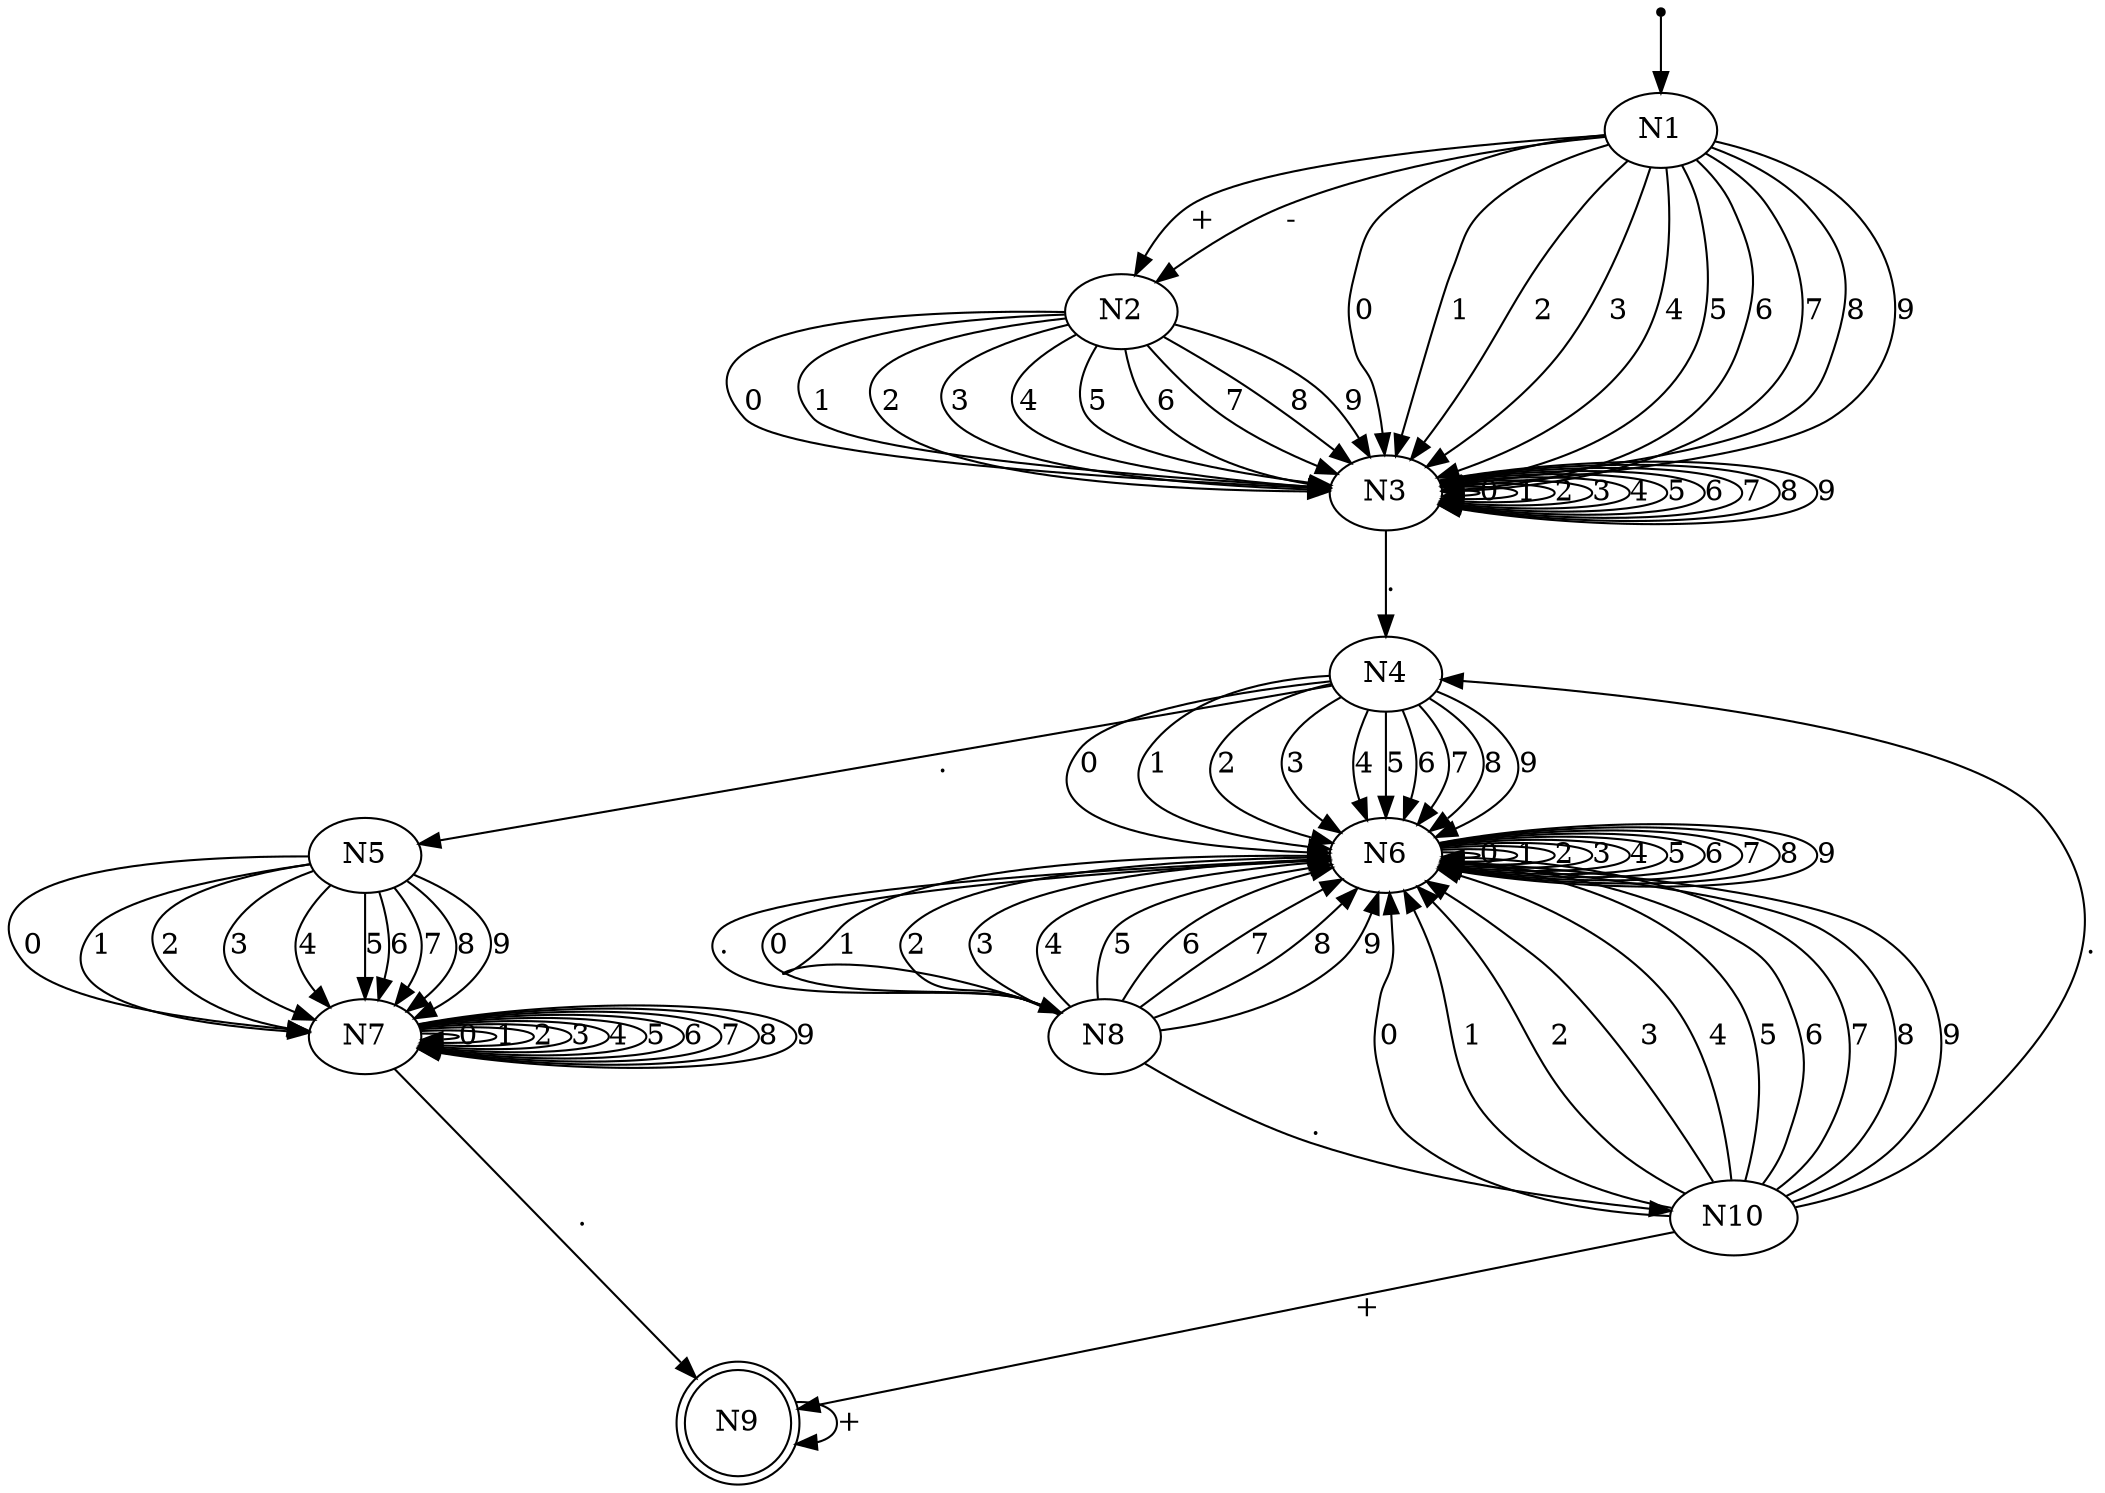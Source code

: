 digraph {
	graph [bb="0,0,911,706.1"];
	node [label="\N"];
	N1	[height=0.5,
		pos="725.25,647.5",
		width=0.75];
	N2	[height=0.5,
		pos="484.25,559.75",
		width=0.75];
	N1 -> N2	[label="+",
		lp="519.37,603.62",
		pos="e,490.11,577.58 698.3,644.79 648.51,641.2 544.49,631.47 515,611.5 506.42,605.68 499.83,596.6 495,587.71"];
	N1 -> N2	[label="-",
		lp="559.5,603.62",
		pos="e,500.09,574.71 698.27,644.28 664.12,640.72 604.06,631.93 556.75,611.5 539.45,604.02 522.08,592.05 508.68,581.62"];
	N3	[height=0.5,
		pos="600.25,472",
		width=0.75];
	N1 -> N3	[label=0,
		lp="593.62,559.75",
		pos="e,597.51,490.28 698.06,645.16 671.24,642.47 630.55,634.57 604.25,611.5 591.94,600.7 592.85,593.77 589.5,577.75 586.23,562.08 588.26,\
557.7 589.5,541.75 589.58,540.69 592.83,519.95 595.74,501.53"];
	N1 -> N3	[label=1,
		lp="632.62,559.75",
		pos="e,604.08,490.1 700,640.32 683.2,635.08 661.66,626.05 647.25,611.5 631.64,595.73 615.44,536.96 606.73,501.23"];
	N1 -> N3	[label=2,
		lp="669.62,559.75",
		pos="e,611.65,488.54 709.83,632.54 703.43,626.39 696.14,618.89 690.25,611.5 656.39,569.02 655.49,553.12 625.25,508 623.02,504.67 620.63,\
501.2 618.24,497.8"];
	N1 -> N3	[label=3,
		lp="701.62,559.75",
		pos="e,617.79,486.14 719.56,629.6 711.88,608.08 696.85,570.27 677.25,541.75 665.37,524.45 659.82,522.05 644.25,508 638.73,503.02 632.61,\
497.9 626.72,493.18"];
	N1 -> N3	[label=4,
		lp="726.62,559.75",
		pos="e,624.08,481.19 726.8,629.37 727.92,607.26 726.86,568.48 709.25,541.75 691.56,514.89 659.38,496.52 634.55,485.57"];
	N1 -> N3	[label=5,
		lp="745.62,559.75",
		pos="e,626.39,477.13 734.42,630.27 737.19,624.52 739.86,617.89 741.25,611.5 745.54,591.78 738.86,550.91 734.25,541.75 715.95,505.39 670.37,\
487.83 637.45,479.65"];
	N1 -> N3	[label=6,
		lp="764.62,559.75",
		pos="e,627.15,475.19 741.56,632.82 747.36,626.92 753.2,619.54 756.25,611.5 760.98,599.02 765.1,574.57 753.25,541.75 746.91,524.19 743.66,\
518.54 728.25,508 701.5,489.69 665.5,480.94 638.49,476.76"];
	N1 -> N3	[label=7,
		lp="788.62,559.75",
		pos="e,627.61,473.19 746.8,636.3 756.46,630.5 766.86,622.22 772.25,611.5 793.31,569.55 789.42,535.31 751.25,508 718.21,484.36 671.63,\
476.43 638.97,473.9"];
	N1 -> N3	[label=8,
		lp="811.62,559.75",
		pos="e,627.46,472.2 749.57,639.34 763.62,633.94 780.41,625.1 790.25,611.5 817.54,573.79 812.78,534.12 774.25,508 733.75,480.53 676.53,\
473.68 638.93,472.43"];
	N1 -> N3	[label=9,
		lp="829.62,559.75",
		pos="e,627.29,475.15 751.07,641.88 769.71,637.25 794.15,628.3 809.25,611.5 830.18,588.2 828.17,571.77 819.25,541.75 814.15,524.58 812.18,\
517.88 797.25,508 771.77,491.14 688.3,480.92 638.56,476.18"];
	N2 -> N3	[label=0,
		lp="326.62,515.87",
		pos="e,573.05,474.41 457.17,558.84 401.79,558.16 283.96,551.7 322.5,508 338.07,490.34 489.11,479.37 561.69,475.07"];
	N2 -> N3	[label=1,
		lp="356.62,515.87",
		pos="e,573.09,472.58 457.14,557.43 410.25,554.19 321.8,543.34 352.5,508 379.13,477.34 498.99,472.79 561.71,472.57"];
	N2 -> N3	[label=2,
		lp="386.62,515.87",
		pos="e,573.18,473.17 457.82,555.33 420.46,549.46 359.2,535.34 382.5,508 405.1,481.47 505.68,474.97 561.9,473.43"];
	N2 -> N3	[label=3,
		lp="416.62,515.87",
		pos="e,573.26,473.94 459.31,552.02 432.57,543.59 396.02,527.83 412.5,508 431.1,485.61 512.46,477.47 561.77,474.56"];
	N2 -> N3	[label=4,
		lp="446.62,515.87",
		pos="e,573.34,475 464.11,547.32 448.62,537.08 431.57,521.61 442.5,508 457.19,489.69 520.1,480.36 561.9,476.09"];
	N2 -> N3	[label=5,
		lp="476.62,515.87",
		pos="e,573.64,476.49 474.24,542.66 468.94,531.89 464.93,517.92 472.5,508 483.42,493.69 528.75,483.79 562.33,478.26"];
	N2 -> N3	[label=6,
		lp="506.62,515.87",
		pos="e,573.69,476.2 486.58,541.68 488.9,530.75 493.49,516.99 502.5,508 518.57,491.95 542.49,483.22 562.65,478.49"];
	N2 -> N3	[label=7,
		lp="536.62,515.87",
		pos="e,577.8,482.29 496.61,543.22 505.73,532.43 518.89,518.21 532.5,508 543.2,499.97 556.01,492.82 567.6,487.11"];
	N2 -> N3	[label=8,
		lp="560.62,515.87",
		pos="e,584,486.79 503.18,546.86 513.43,540.28 526.21,531.81 537.25,523.75 550.14,514.33 563.99,503.28 575.42,493.89"];
	N2 -> N3	[label=9,
		lp="584.62,515.87",
		pos="e,592.77,489.47 509.21,552.47 526.88,547.08 550.34,537.89 567.25,523.75 575.25,517.06 582,507.93 587.27,499.27"];
	N3 -> N3	[label=0,
		lp="648.62,472",
		pos="e,627.49,470.5 627.49,473.49 637.27,473.53 645.25,473.03 645.25,472 645.25,471.42 642.73,471 638.78,470.76"];
	N3 -> N3	[label=1,
		lp="666.62,472",
		pos="e,627.45,469.26 627.45,474.73 645.59,475.5 663.25,474.59 663.25,472 663.25,469.95 652.25,468.95 638.7,469"];
	N3 -> N3	[label=2,
		lp="684.62,472",
		pos="e,627.22,468.39 627.22,475.6 653.05,477.53 681.25,476.33 681.25,472 681.25,468.29 660.61,466.87 638.47,467.75"];
	N3 -> N3	[label=3,
		lp="702.62,472",
		pos="e,626.86,467.77 626.86,476.23 659.97,479.58 699.25,478.17 699.25,472 699.25,466.52 668.36,464.79 638.28,466.81"];
	N3 -> N3	[label=4,
		lp="720.62,472",
		pos="e,626.69,467.28 626.69,476.71 666.74,481.61 717.25,480.04 717.25,472 717.25,464.67 675.41,462.71 637.7,466.12"];
	N3 -> N3	[label=5,
		lp="738.62,472",
		pos="e,626.42,466.92 626.42,477.07 673.24,483.65 735.25,481.96 735.25,472 735.25,462.81 682.55,460.66 637.64,465.53"];
	N3 -> N3	[label=6,
		lp="756.62,472",
		pos="e,626.2,466.63 626.2,477.36 679.62,485.68 753.25,483.89 753.25,472 753.25,460.91 689.34,458.6 637.41,465.07"];
	N3 -> N3	[label=7,
		lp="774.62,472",
		pos="e,626.39,466.33 626.39,477.66 686.29,487.7 771.25,485.81 771.25,472 771.25,459.02 696.27,456.57 637.52,464.64"];
	N3 -> N3	[label=8,
		lp="792.62,472",
		pos="e,626.02,466.17 626.02,477.82 692.35,489.72 789.25,487.78 789.25,472 789.25,457.07 702.66,454.52 637.15,464.34"];
	N3 -> N3	[label=9,
		lp="810.62,472",
		pos="e,626.05,465.97 626.05,478.02 698.74,491.74 807.25,489.73 807.25,472 807.25,455.16 709.48,452.5 637.39,464"];
	N4	[height=0.5,
		pos="600.25,384.25",
		width=0.75];
	N3 -> N4	[label=".",
		lp="602.12,428.12",
		pos="e,600.25,402.57 600.25,453.64 600.25,442.25 600.25,427.08 600.25,413.93"];
	N5	[height=0.5,
		pos="153.25,296.5",
		width=0.75];
	N4 -> N5	[label=".",
		lp="419.12,340.37",
		pos="e,179.01,302.44 574.29,378.27 498.66,363.76 278.38,321.5 190.29,304.6"];
	N6	[height=0.5,
		pos="600.25,296.5",
		width=0.75];
	N4 -> N6	[label=0,
		lp="472.62,340.37",
		pos="e,573.2,298.49 573.71,380.01 539.03,375.17 481.23,364.8 468.5,348.25 442.2,314.05 514.33,302.89 561.98,299.25"];
	N4 -> N6	[label=1,
		lp="502.62,340.37",
		pos="e,573.09,298.53 573.52,380.18 536.88,374.83 477.8,361.5 498.5,332.5 512.82,312.42 539.42,303.75 561.84,300.05"];
	N4 -> N6	[label=2,
		lp="532.62,340.37",
		pos="e,575.37,303.8 574.67,378.03 558.4,373.24 538.56,364.35 528.5,348.25 516.84,329.59 541.07,315.85 564.46,307.41"];
	N4 -> N6	[label=3,
		lp="562.62,340.37",
		pos="e,580.13,309 580.17,371.91 571.84,366.03 563.06,358.02 558.5,348.25 552.96,336.37 560.79,324.94 571.11,315.94"];
	N4 -> N6	[label=4,
		lp="592.62,340.37",
		pos="e,592.97,314.3 593.38,366.44 591.39,360.76 589.49,354.32 588.5,348.25 587.27,340.75 588.12,332.71 589.81,325.29"];
	N4 -> N6	[label=5,
		lp="603.62,340.37",
		pos="e,600.25,314.82 600.25,365.89 600.25,354.5 600.25,339.33 600.25,326.18"];
	N4 -> N6	[label=6,
		lp="615.62,340.37",
		pos="e,607.06,314.32 606.68,366.4 608.54,360.72 610.32,354.29 611.25,348.25 612.4,340.76 611.61,332.72 610.03,325.3"];
	N4 -> N6	[label=7,
		lp="628.62,340.37",
		pos="e,613.47,312.63 612.9,368.2 617.04,362.35 621.12,355.35 623.25,348.25 625.86,339.51 623.44,330.34 619.33,322.22"];
	N4 -> N6	[label=8,
		lp="641.62,340.37",
		pos="e,618.37,309.91 618.38,370.7 625.35,364.78 632.52,357.08 636.25,348.25 640.84,337.39 634.97,326.56 626.73,317.72"];
	N4 -> N6	[label=9,
		lp="655.62,340.37",
		pos="e,622.16,307.62 622.44,373.41 632.57,367.65 643.56,359.31 649.25,348.25 656.17,334.8 645.01,322.51 631.6,313.4"];
	N7	[height=0.5,
		pos="153.25,208.75",
		width=0.75];
	N5 -> N7	[label=0,
		lp="10.625,252.62",
		pos="e,126.31,212.24 125.89,295.23 75.078,293.77 -25.908,285.79 6.4997,244.75 19.832,227.86 76.487,218.23 115.37,213.5"];
	N5 -> N7	[label=1,
		lp="40.625,252.62",
		pos="e,126.33,211.66 125.86,295.93 98.282,294.71 56.965,288 36.5,260.5 14.067,230.35 72.924,217.86 114.99,212.87"];
	N5 -> N7	[label=2,
		lp="70.625,252.62",
		pos="e,127.02,214.29 126.72,292.63 106.48,288.89 79.854,280.28 66.5,260.5 51.44,238.18 86.044,224.33 115.92,216.85"];
	N5 -> N7	[label=3,
		lp="100.62,252.62",
		pos="e,130.19,218.35 129.42,287.31 117.25,281.77 103.55,273.13 96.5,260.5 87.992,245.25 103.37,232.23 120.25,223.19"];
	N5 -> N7	[label=4,
		lp="130.62,252.62",
		pos="e,138.85,224.14 138.63,281.39 130.21,271.5 122.09,257.77 126.5,244.75 127.85,240.74 129.87,236.84 132.2,233.18"];
	N5 -> N7	[label=5,
		lp="156.62,252.62",
		pos="e,153.25,227.07 153.25,278.14 153.25,266.75 153.25,251.58 153.25,238.43"];
	N5 -> N7	[label=6,
		lp="165.62,252.62",
		pos="e,157.93,226.7 158.21,278.63 160.53,268.78 162.53,256.09 161.25,244.75 161,242.52 160.66,240.22 160.26,237.92"];
	N5 -> N7	[label=7,
		lp="177.62,252.62",
		pos="e,165.04,225.43 164.48,279.88 168.01,274.08 171.45,267.26 173.25,260.5 175.46,252.19 173.58,243.4 170.25,235.5"];
	N5 -> N7	[label=8,
		lp="190.62,252.62",
		pos="e,170.08,223.33 170.26,282.05 180.46,272.24 190.53,258.34 185.25,244.75 183.47,240.17 180.79,235.83 177.71,231.86"];
	N5 -> N7	[label=9,
		lp="203.62,252.62",
		pos="e,174,220.48 174.38,284.8 183.49,278.96 193.21,270.81 198.25,260.5 204.43,247.85 195.03,235.95 183.25,226.86"];
	N6 -> N6	[label=0,
		lp="648.62,296.5",
		pos="e,627.49,295 627.49,297.99 637.27,298.03 645.25,297.53 645.25,296.5 645.25,295.92 642.73,295.5 638.78,295.26"];
	N6 -> N6	[label=1,
		lp="666.62,296.5",
		pos="e,627.45,293.76 627.45,299.23 645.59,300 663.25,299.09 663.25,296.5 663.25,294.45 652.25,293.45 638.7,293.5"];
	N6 -> N6	[label=2,
		lp="684.62,296.5",
		pos="e,627.22,292.89 627.22,300.1 653.05,302.03 681.25,300.83 681.25,296.5 681.25,292.79 660.61,291.37 638.47,292.25"];
	N6 -> N6	[label=3,
		lp="702.62,296.5",
		pos="e,626.86,292.27 626.86,300.73 659.97,304.08 699.25,302.67 699.25,296.5 699.25,291.02 668.36,289.29 638.28,291.31"];
	N6 -> N6	[label=4,
		lp="720.62,296.5",
		pos="e,626.69,291.78 626.69,301.21 666.74,306.11 717.25,304.54 717.25,296.5 717.25,289.17 675.41,287.21 637.7,290.62"];
	N6 -> N6	[label=5,
		lp="738.62,296.5",
		pos="e,626.42,291.42 626.42,301.57 673.24,308.15 735.25,306.46 735.25,296.5 735.25,287.31 682.55,285.16 637.64,290.03"];
	N6 -> N6	[label=6,
		lp="756.62,296.5",
		pos="e,626.2,291.13 626.2,301.86 679.62,310.18 753.25,308.39 753.25,296.5 753.25,285.41 689.34,283.1 637.41,289.57"];
	N6 -> N6	[label=7,
		lp="774.62,296.5",
		pos="e,626.39,290.83 626.39,302.16 686.29,312.2 771.25,310.31 771.25,296.5 771.25,283.52 696.27,281.07 637.52,289.14"];
	N6 -> N6	[label=8,
		lp="792.62,296.5",
		pos="e,626.02,290.67 626.02,302.32 692.35,314.22 789.25,312.28 789.25,296.5 789.25,281.57 702.66,279.02 637.15,288.84"];
	N6 -> N6	[label=9,
		lp="810.62,296.5",
		pos="e,626.05,290.47 626.05,302.52 698.74,316.24 807.25,314.23 807.25,296.5 807.25,279.66 709.48,277 637.39,288.5"];
	N8	[height=0.5,
		pos="477.25,208.75",
		width=0.75];
	N6 -> N8	[label=".",
		lp="312.12,252.62",
		pos="e,455.48,219.97 573.05,294.24 504.12,290.79 326.85,280.06 309.5,260.5 304.86,255.26 304.91,250.03 309.5,244.75 328.15,223.26 408.81,\
234.25 436.25,226.75 439.05,225.98 441.91,225.07 444.75,224.08"];
	N7 -> N7	[label=0,
		lp="201.62,208.75",
		pos="e,180.49,207.25 180.49,210.24 190.27,210.28 198.25,209.78 198.25,208.75 198.25,208.17 195.73,207.75 191.78,207.51"];
	N7 -> N7	[label=1,
		lp="219.62,208.75",
		pos="e,180.45,206.01 180.45,211.48 198.59,212.25 216.25,211.34 216.25,208.75 216.25,206.7 205.25,205.7 191.7,205.75"];
	N7 -> N7	[label=2,
		lp="237.62,208.75",
		pos="e,180.22,205.14 180.22,212.35 206.05,214.28 234.25,213.08 234.25,208.75 234.25,205.04 213.61,203.62 191.47,204.5"];
	N7 -> N7	[label=3,
		lp="255.62,208.75",
		pos="e,179.86,204.52 179.86,212.98 212.97,216.33 252.25,214.92 252.25,208.75 252.25,203.27 221.36,201.54 191.28,203.56"];
	N7 -> N7	[label=4,
		lp="273.62,208.75",
		pos="e,179.69,204.03 179.69,213.46 219.74,218.36 270.25,216.79 270.25,208.75 270.25,201.42 228.41,199.46 190.7,202.87"];
	N7 -> N7	[label=5,
		lp="291.62,208.75",
		pos="e,179.42,203.67 179.42,213.82 226.24,220.4 288.25,218.71 288.25,208.75 288.25,199.56 235.55,197.41 190.64,202.28"];
	N7 -> N7	[label=6,
		lp="309.62,208.75",
		pos="e,179.2,203.38 179.2,214.11 232.62,222.43 306.25,220.64 306.25,208.75 306.25,197.66 242.34,195.35 190.41,201.82"];
	N7 -> N7	[label=7,
		lp="327.62,208.75",
		pos="e,179.39,203.08 179.39,214.41 239.29,224.45 324.25,222.56 324.25,208.75 324.25,195.77 249.27,193.32 190.52,201.39"];
	N7 -> N7	[label=8,
		lp="345.62,208.75",
		pos="e,179.02,202.92 179.02,214.57 245.35,226.47 342.25,224.53 342.25,208.75 342.25,193.82 255.66,191.27 190.15,201.09"];
	N7 -> N7	[label=9,
		lp="363.62,208.75",
		pos="e,179.05,202.72 179.05,214.77 251.74,228.49 360.25,226.48 360.25,208.75 360.25,191.91 262.48,189.25 190.39,200.75"];
	N9	[height=0.71175,
		pos="317.25,25.623",
		shape=doublecircle,
		width=0.71175];
	N7 -> N9	[label=".",
		lp="248.12,121",
		pos="e,300.25,45.393 166.67,192.92 194.27,162.45 257.72,92.369 292.81,53.617"];
	N8 -> N6	[label=0,
		lp="337.62,252.62",
		pos="e,572.89,296.23 455.44,219.83 449.33,222.37 442.61,224.89 436.25,226.75 346.47,252.88 309.08,232.66 333.5,260.5 362.7,293.78 494.99,\
296.96 561.63,296.37"];
	N8 -> N6	[label=1,
		lp="367.62,252.62",
		pos="e,573.01,295.71 455.35,219.54 449.24,222.08 442.54,224.68 436.25,226.75 360.65,251.62 325.8,216.81 363.5,260.5 388.63,289.62 501.26,\
294.92 561.67,295.63"];
	N8 -> N6	[label=2,
		lp="397.62,252.62",
		pos="e,572.97,295.06 454.89,219.01 430.16,229.26 393.73,244.4 393.5,244.75 389.62,250.57 388.98,255.15 393.5,260.5 414.58,285.44 507.68,\
292.61 561.48,294.67"];
	N8 -> N6	[label=3,
		lp="427.62,252.62",
		pos="e,573.06,294.19 454.74,219.11 434.72,228.77 410.47,244.63 423.5,260.5 440.66,281.39 515.23,290.02 561.85,293.43"];
	N8 -> N6	[label=4,
		lp="457.62,252.62",
		pos="e,573.31,293 462.61,224.08 453.42,234.82 444.82,249.5 453.5,260.5 466.83,277.38 523.49,287.01 562.37,291.74"];
	N8 -> N6	[label=5,
		lp="487.62,252.62",
		pos="e,573.03,295.37 474.93,227.14 474.47,237.93 475.83,251.41 483.5,260.5 502.56,283.07 535.55,291.43 561.62,294.37"];
	N8 -> N6	[label=6,
		lp="517.62,252.62",
		pos="e,575.13,289.46 485.77,226.26 492.14,237.23 501.76,251.25 513.5,260.5 528.32,272.17 547.56,280.46 564.15,286.03"];
	N8 -> N6	[label=7,
		lp="547.62,252.62",
		pos="e,580.24,283.83 494.06,223.37 507.24,233.88 526.2,248.58 543.5,260.5 552.16,266.46 561.81,272.6 570.67,278.03"];
	N8 -> N6	[label=8,
		lp="570.62,252.62",
		pos="e,587.2,280.42 500.01,218.77 514.47,225.02 533.22,234.11 548.25,244.75 559.45,252.67 570.51,263.01 579.54,272.3"];
	N8 -> N6	[label=9,
		lp="593.62,252.62",
		pos="e,596.59,278.35 503.91,212.96 526.25,216.94 557.7,225.69 578.25,244.75 584.83,250.85 589.54,259.27 592.87,267.49"];
	N10	[height=0.5,
		pos="758.25,121",
		width=0.75];
	N8 -> N10	[label=".",
		lp="571.12,164.87",
		pos="e,731.45,124.18 495.62,195.17 513.46,183.53 541.72,166.62 568.5,157 619.21,138.77 681.11,129.63 720.12,125.35"];
	N9 -> N9	[label="+",
		lp="365,25.623",
		pos="e,341.47,16.083 341.47,35.164 351.92,35.945 360.87,32.764 360.87,25.623 360.87,21.271 357.55,18.391 352.59,16.981"];
	N10 -> N4	[label=".",
		lp="909.12,252.62",
		pos="e,627.06,380.86 784.89,125.17 806.75,129.1 837.1,137.82 856.25,157 906.43,207.25 927.14,258.66 883.25,314.5 853.19,352.73 708.51,\
372.32 638.44,379.7"];
	N10 -> N6	[label=0,
		lp="604.62,208.75",
		pos="e,600.85,278.05 730.82,121.76 699.42,122.92 648.11,129.35 615.25,157 602.72,167.53 603.85,174.72 600.5,190.75 595.59,214.24 600.75,\
220.75 601.25,244.75 601.4,251.74 601.35,253.5 601.25,260.5 601.22,262.55 601.18,264.67 601.14,266.81"];
	N10 -> N6	[label=1,
		lp="638.62,208.75",
		pos="e,608.09,278.85 731.86,125.3 709.75,129.33 678.62,138.11 658.25,157 621.85,190.75 635.61,214.78 616.25,260.5 615.13,263.13 613.94,\
265.87 612.73,268.6"];
	N10 -> N6	[label=2,
		lp="677.62,208.75",
		pos="e,614.98,281.02 736.66,132.32 725.28,138.45 711.59,146.97 701.25,157 661.74,195.32 667.37,217.31 633.25,260.5 630.02,264.59 626.4,\
268.77 622.77,272.74"];
	N10 -> N6	[label=3,
		lp="718.62,208.75",
		pos="e,620.14,283.87 749.16,138.41 732.97,166.44 696.72,224.05 653.25,260.5 646,266.57 637.66,272.51 629.77,277.71"];
	N10 -> N6	[label=4,
		lp="748.62,208.75",
		pos="e,625.14,288.65 756.7,139.27 753.93,161.53 746.38,200.49 726.25,226.75 703.63,256.25 664.58,274.72 635.93,284.99"];
	N10 -> N6	[label=5,
		lp="773.62,208.75",
		pos="e,627.16,292.72 763.52,138.92 765.04,144.61 766.49,151.02 767.25,157 771.19,188.13 772.74,200.04 756.25,226.75 731.17,267.37 675.75,\
284.1 638.19,290.91"];
	N10 -> N6	[label=6,
		lp="793.62,208.75",
		pos="e,627.49,295.75 771.44,136.96 775.76,142.8 780.03,149.82 782.25,157 791.43,186.61 793.64,198.33 781.25,226.75 758.21,279.61 684.76,\
292.5 638.81,295.25"];
	N10 -> N6	[label=7,
		lp="815.62,208.75",
		pos="e,627.74,296.15 777.71,133.54 785.85,139.46 794.5,147.44 799.25,157 820.2,199.1 816.74,234.96 777.25,260.5 735.29,287.62 676.91,\
294.53 638.85,295.89"];
	N10 -> N6	[label=8,
		lp="838.62,208.75",
		pos="e,627.08,293.47 781.83,130.36 794.28,135.99 808.71,144.66 817.25,157 843.75,195.26 840.11,234.88 801.25,260.5 775.1,277.73 689.18,\
287.86 638.53,292.47"];
	N10 -> N6	[label=9,
		lp="860.62,208.75",
		pos="e,627.26,294.01 783.72,127.51 800.84,132.48 822.67,141.47 836.25,157 866.73,191.86 863.13,235.35 824.25,260.5 794.24,279.9 694.1,\
289.39 638.42,293.26"];
	N10 -> N9	[label="+",
		lp="594.37,77.121",
		pos="e,342.39,31.945 732.63,114.57 657.94,98.758 440.19,52.654 353.49,34.295"];
	initial	[height=0.05,
		pos="725.25,704.3",
		shape=point,
		width=0.05];
	initial -> N1	[pos="e,725.25,665.8 725.25,702.35 725.25,699.14 725.25,688.3 725.25,677.18"];
}

